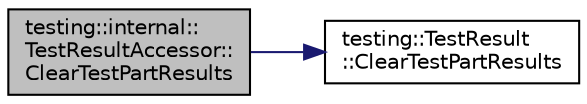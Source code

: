 digraph "testing::internal::TestResultAccessor::ClearTestPartResults"
{
  edge [fontname="Helvetica",fontsize="10",labelfontname="Helvetica",labelfontsize="10"];
  node [fontname="Helvetica",fontsize="10",shape=record];
  rankdir="LR";
  Node0 [label="testing::internal::\lTestResultAccessor::\lClearTestPartResults",height=0.2,width=0.4,color="black", fillcolor="grey75", style="filled", fontcolor="black"];
  Node0 -> Node1 [color="midnightblue",fontsize="10",style="solid",fontname="Helvetica"];
  Node1 [label="testing::TestResult\l::ClearTestPartResults",height=0.2,width=0.4,color="black", fillcolor="white", style="filled",URL="$d1/d69/classtesting_1_1_test_result.html#aa11ed718e0a76a39e6380e5ddce7cae2"];
}

